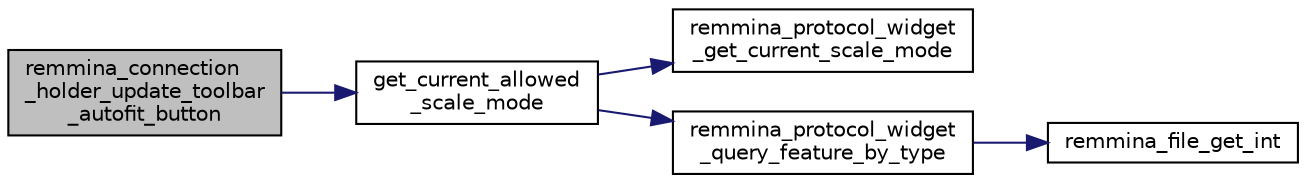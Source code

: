 digraph "remmina_connection_holder_update_toolbar_autofit_button"
{
  edge [fontname="Helvetica",fontsize="10",labelfontname="Helvetica",labelfontsize="10"];
  node [fontname="Helvetica",fontsize="10",shape=record];
  rankdir="LR";
  Node10026 [label="remmina_connection\l_holder_update_toolbar\l_autofit_button",height=0.2,width=0.4,color="black", fillcolor="grey75", style="filled", fontcolor="black"];
  Node10026 -> Node10027 [color="midnightblue",fontsize="10",style="solid",fontname="Helvetica"];
  Node10027 [label="get_current_allowed\l_scale_mode",height=0.2,width=0.4,color="black", fillcolor="white", style="filled",URL="$remmina__connection__window_8c.html#abbc84b2c450f62c288ff827c5d2c5cd2"];
  Node10027 -> Node10028 [color="midnightblue",fontsize="10",style="solid",fontname="Helvetica"];
  Node10028 [label="remmina_protocol_widget\l_get_current_scale_mode",height=0.2,width=0.4,color="black", fillcolor="white", style="filled",URL="$remmina__protocol__widget_8c.html#a5ec62969da54155e24edcb1d998f93f7"];
  Node10027 -> Node10029 [color="midnightblue",fontsize="10",style="solid",fontname="Helvetica"];
  Node10029 [label="remmina_protocol_widget\l_query_feature_by_type",height=0.2,width=0.4,color="black", fillcolor="white", style="filled",URL="$remmina__protocol__widget_8c.html#adbe15328275677cb38bd8c8a2d5e039d"];
  Node10029 -> Node10030 [color="midnightblue",fontsize="10",style="solid",fontname="Helvetica"];
  Node10030 [label="remmina_file_get_int",height=0.2,width=0.4,color="black", fillcolor="white", style="filled",URL="$remmina__file_8c.html#a4884356c195dcfb4ceacf641a1e74e66"];
}
